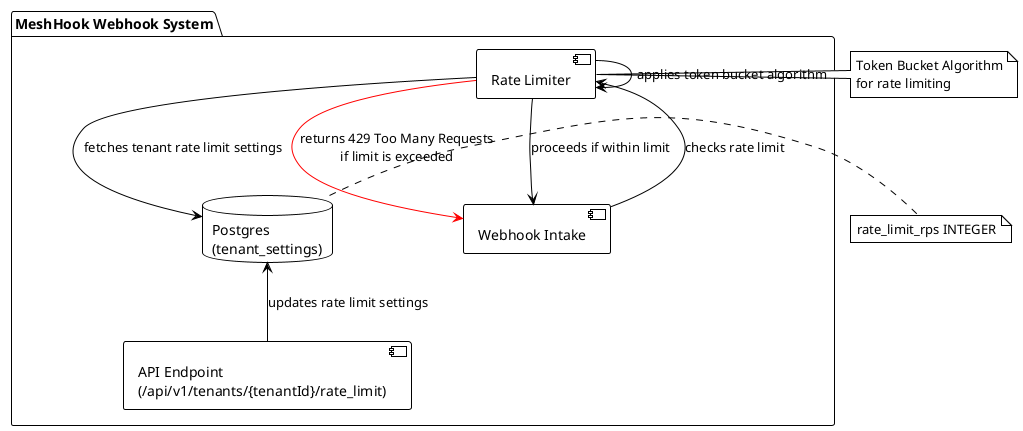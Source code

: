 @startuml
!theme plain

package "MeshHook Webhook System" {
    [Webhook Intake] as WI
    [Rate Limiter] as RL
    database "Postgres\n(tenant_settings)" as DB
    [API Endpoint\n(/api/v1/tenants/{tenantId}/rate_limit)] as API
}

WI --> RL : checks rate limit
RL --> DB : fetches tenant rate limit settings
RL --> RL : applies token bucket algorithm
RL -[#red]-> WI : returns 429 Too Many Requests\nif limit is exceeded
RL --> WI : proceeds if within limit
DB <-- API : updates rate limit settings

note right of RL : Token Bucket Algorithm\nfor rate limiting
note right of DB : rate_limit_rps INTEGER

@enduml